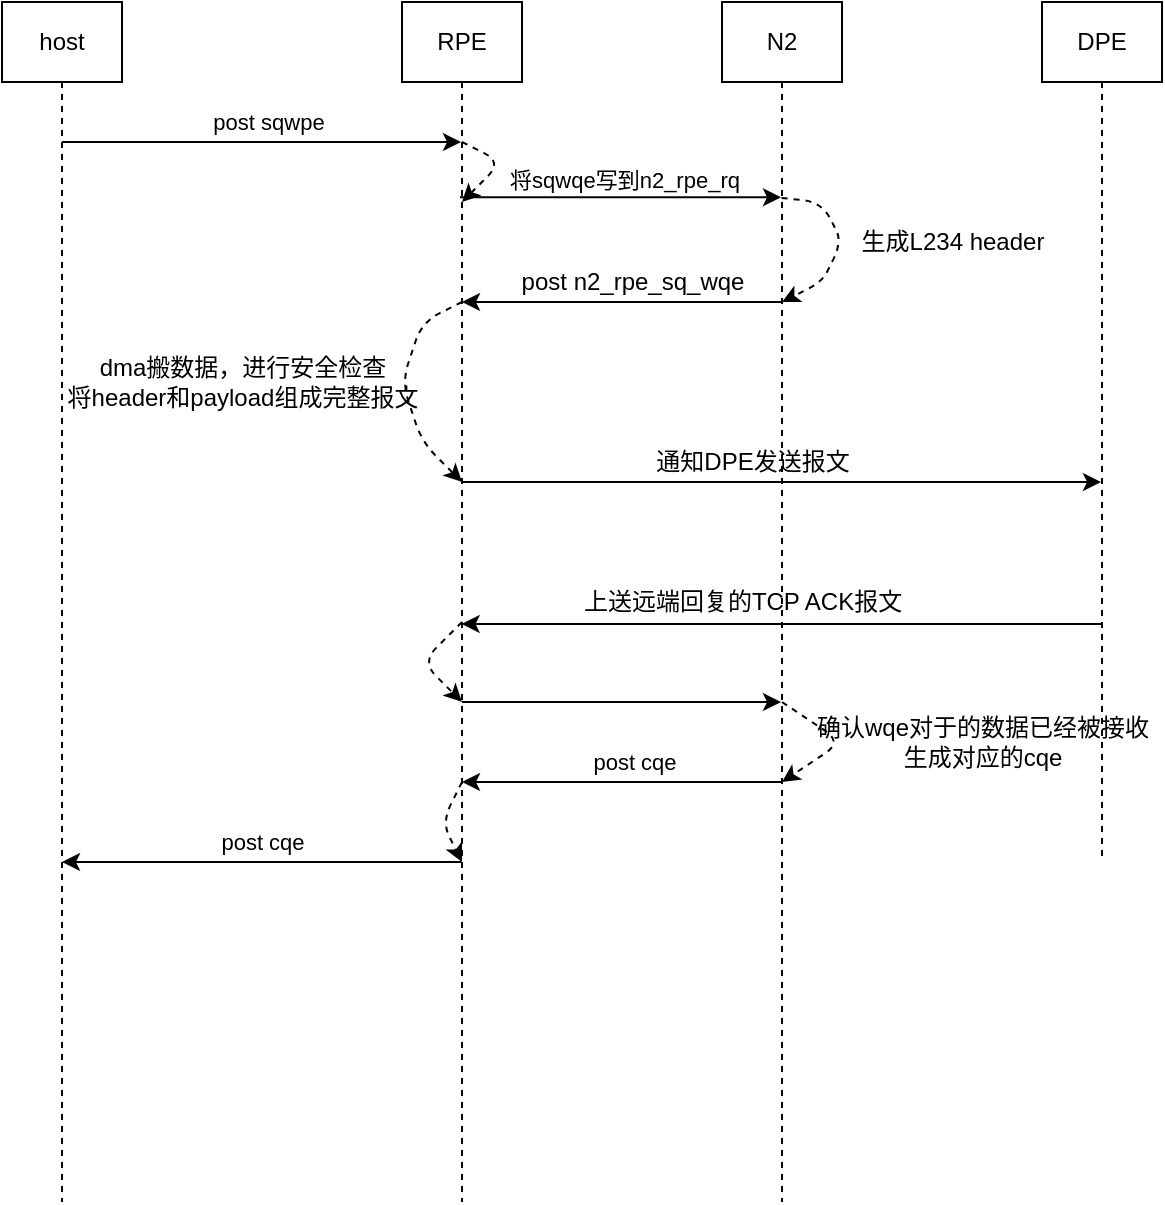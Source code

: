 <mxfile version="15.0.2" type="github">
  <diagram id="C1_X4sTfBII8gcuETevI" name="Page-1">
    <mxGraphModel dx="981" dy="548" grid="1" gridSize="10" guides="1" tooltips="1" connect="1" arrows="1" fold="1" page="1" pageScale="1" pageWidth="827" pageHeight="1169" math="0" shadow="0">
      <root>
        <mxCell id="0" />
        <mxCell id="1" parent="0" />
        <mxCell id="bmGVuFcMd1g0pF1emnTb-1" value="host" style="shape=umlLifeline;perimeter=lifelinePerimeter;whiteSpace=wrap;html=1;container=1;collapsible=0;recursiveResize=0;outlineConnect=0;" vertex="1" parent="1">
          <mxGeometry x="130" y="40" width="60" height="600" as="geometry" />
        </mxCell>
        <mxCell id="bmGVuFcMd1g0pF1emnTb-2" value="RPE" style="shape=umlLifeline;perimeter=lifelinePerimeter;whiteSpace=wrap;html=1;container=1;collapsible=0;recursiveResize=0;outlineConnect=0;" vertex="1" parent="1">
          <mxGeometry x="330" y="40" width="60" height="600" as="geometry" />
        </mxCell>
        <mxCell id="bmGVuFcMd1g0pF1emnTb-16" value="" style="endArrow=classic;html=1;" edge="1" parent="bmGVuFcMd1g0pF1emnTb-2" target="bmGVuFcMd1g0pF1emnTb-14">
          <mxGeometry width="50" height="50" relative="1" as="geometry">
            <mxPoint x="30" y="240" as="sourcePoint" />
            <mxPoint x="80" y="190" as="targetPoint" />
          </mxGeometry>
        </mxCell>
        <mxCell id="bmGVuFcMd1g0pF1emnTb-3" value="N2" style="shape=umlLifeline;perimeter=lifelinePerimeter;whiteSpace=wrap;html=1;container=1;collapsible=0;recursiveResize=0;outlineConnect=0;" vertex="1" parent="1">
          <mxGeometry x="490" y="40" width="60" height="600" as="geometry" />
        </mxCell>
        <mxCell id="bmGVuFcMd1g0pF1emnTb-15" value="" style="endArrow=classic;html=1;" edge="1" parent="bmGVuFcMd1g0pF1emnTb-3" target="bmGVuFcMd1g0pF1emnTb-2">
          <mxGeometry width="50" height="50" relative="1" as="geometry">
            <mxPoint x="30" y="150" as="sourcePoint" />
            <mxPoint x="80" y="100" as="targetPoint" />
          </mxGeometry>
        </mxCell>
        <mxCell id="bmGVuFcMd1g0pF1emnTb-7" value="" style="endArrow=classic;html=1;" edge="1" parent="1" source="bmGVuFcMd1g0pF1emnTb-1" target="bmGVuFcMd1g0pF1emnTb-2">
          <mxGeometry width="50" height="50" relative="1" as="geometry">
            <mxPoint x="250" y="170" as="sourcePoint" />
            <mxPoint x="380" y="60" as="targetPoint" />
            <Array as="points">
              <mxPoint x="280" y="110" />
            </Array>
          </mxGeometry>
        </mxCell>
        <mxCell id="bmGVuFcMd1g0pF1emnTb-12" value="post sqwpe" style="edgeLabel;html=1;align=center;verticalAlign=middle;resizable=0;points=[];" vertex="1" connectable="0" parent="bmGVuFcMd1g0pF1emnTb-7">
          <mxGeometry x="0.028" y="-1" relative="1" as="geometry">
            <mxPoint y="-11" as="offset" />
          </mxGeometry>
        </mxCell>
        <mxCell id="bmGVuFcMd1g0pF1emnTb-13" value="" style="endArrow=classic;html=1;exitX=0.483;exitY=0.096;exitDx=0;exitDy=0;exitPerimeter=0;" edge="1" parent="1">
          <mxGeometry width="50" height="50" relative="1" as="geometry">
            <mxPoint x="358.98" y="137.64" as="sourcePoint" />
            <mxPoint x="519.5" y="137.64" as="targetPoint" />
          </mxGeometry>
        </mxCell>
        <mxCell id="bmGVuFcMd1g0pF1emnTb-24" value="将sqwqe写到n2_rpe_rq" style="edgeLabel;html=1;align=center;verticalAlign=middle;resizable=0;points=[];" vertex="1" connectable="0" parent="bmGVuFcMd1g0pF1emnTb-13">
          <mxGeometry x="-0.209" relative="1" as="geometry">
            <mxPoint x="18" y="-9" as="offset" />
          </mxGeometry>
        </mxCell>
        <mxCell id="bmGVuFcMd1g0pF1emnTb-14" value="DPE" style="shape=umlLifeline;perimeter=lifelinePerimeter;whiteSpace=wrap;html=1;container=1;collapsible=0;recursiveResize=0;outlineConnect=0;" vertex="1" parent="1">
          <mxGeometry x="650" y="40" width="60" height="430" as="geometry" />
        </mxCell>
        <mxCell id="bmGVuFcMd1g0pF1emnTb-20" value="" style="endArrow=classic;html=1;dashed=1;" edge="1" parent="1">
          <mxGeometry width="50" height="50" relative="1" as="geometry">
            <mxPoint x="360" y="190" as="sourcePoint" />
            <mxPoint x="360" y="280" as="targetPoint" />
            <Array as="points">
              <mxPoint x="340" y="200" />
              <mxPoint x="330" y="230" />
              <mxPoint x="340" y="260" />
            </Array>
          </mxGeometry>
        </mxCell>
        <mxCell id="bmGVuFcMd1g0pF1emnTb-21" value="" style="endArrow=classic;html=1;dashed=1;" edge="1" parent="1">
          <mxGeometry width="50" height="50" relative="1" as="geometry">
            <mxPoint x="519.81" y="138" as="sourcePoint" />
            <mxPoint x="520" y="190" as="targetPoint" />
            <Array as="points">
              <mxPoint x="540" y="140" />
              <mxPoint x="550" y="160" />
              <mxPoint x="540" y="180" />
            </Array>
          </mxGeometry>
        </mxCell>
        <mxCell id="bmGVuFcMd1g0pF1emnTb-22" value="" style="endArrow=classic;html=1;dashed=1;" edge="1" parent="1">
          <mxGeometry width="50" height="50" relative="1" as="geometry">
            <mxPoint x="360" y="110" as="sourcePoint" />
            <mxPoint x="360" y="140" as="targetPoint" />
            <Array as="points">
              <mxPoint x="380" y="120" />
            </Array>
          </mxGeometry>
        </mxCell>
        <mxCell id="bmGVuFcMd1g0pF1emnTb-25" value="生成L234 header" style="text;html=1;align=center;verticalAlign=middle;resizable=0;points=[];autosize=1;strokeColor=none;" vertex="1" parent="1">
          <mxGeometry x="550" y="150" width="110" height="20" as="geometry" />
        </mxCell>
        <mxCell id="bmGVuFcMd1g0pF1emnTb-26" value="post n2_rpe_sq_wqe" style="text;html=1;align=center;verticalAlign=middle;resizable=0;points=[];autosize=1;strokeColor=none;" vertex="1" parent="1">
          <mxGeometry x="380" y="170" width="130" height="20" as="geometry" />
        </mxCell>
        <mxCell id="bmGVuFcMd1g0pF1emnTb-27" value="dma搬数据，进行安全检查&lt;br&gt;将header和payload组成完整报文" style="text;html=1;align=center;verticalAlign=middle;resizable=0;points=[];autosize=1;strokeColor=none;" vertex="1" parent="1">
          <mxGeometry x="155" y="215" width="190" height="30" as="geometry" />
        </mxCell>
        <mxCell id="bmGVuFcMd1g0pF1emnTb-28" value="通知DPE发送报文" style="text;html=1;align=center;verticalAlign=middle;resizable=0;points=[];autosize=1;strokeColor=none;" vertex="1" parent="1">
          <mxGeometry x="450" y="260" width="110" height="20" as="geometry" />
        </mxCell>
        <mxCell id="bmGVuFcMd1g0pF1emnTb-29" value="" style="endArrow=classic;html=1;" edge="1" parent="1">
          <mxGeometry width="50" height="50" relative="1" as="geometry">
            <mxPoint x="679.5" y="351" as="sourcePoint" />
            <mxPoint x="359.81" y="351" as="targetPoint" />
          </mxGeometry>
        </mxCell>
        <mxCell id="bmGVuFcMd1g0pF1emnTb-30" value="上送远端回复的TCP ACK报文" style="text;html=1;align=center;verticalAlign=middle;resizable=0;points=[];autosize=1;strokeColor=none;" vertex="1" parent="1">
          <mxGeometry x="415" y="330" width="170" height="20" as="geometry" />
        </mxCell>
        <mxCell id="bmGVuFcMd1g0pF1emnTb-32" value="" style="endArrow=classic;html=1;" edge="1" parent="1" source="bmGVuFcMd1g0pF1emnTb-3" target="bmGVuFcMd1g0pF1emnTb-2">
          <mxGeometry width="50" height="50" relative="1" as="geometry">
            <mxPoint x="510" y="470" as="sourcePoint" />
            <mxPoint x="560" y="420" as="targetPoint" />
            <Array as="points">
              <mxPoint x="390" y="430" />
            </Array>
          </mxGeometry>
        </mxCell>
        <mxCell id="bmGVuFcMd1g0pF1emnTb-34" value="post cqe" style="edgeLabel;html=1;align=center;verticalAlign=middle;resizable=0;points=[];" vertex="1" connectable="0" parent="bmGVuFcMd1g0pF1emnTb-32">
          <mxGeometry x="-0.087" y="-1" relative="1" as="geometry">
            <mxPoint x="-1" y="-9" as="offset" />
          </mxGeometry>
        </mxCell>
        <mxCell id="bmGVuFcMd1g0pF1emnTb-31" value="" style="endArrow=classic;html=1;" edge="1" parent="1">
          <mxGeometry width="50" height="50" relative="1" as="geometry">
            <mxPoint x="360" y="390" as="sourcePoint" />
            <mxPoint x="519.5" y="390" as="targetPoint" />
          </mxGeometry>
        </mxCell>
        <mxCell id="bmGVuFcMd1g0pF1emnTb-33" value="" style="endArrow=classic;html=1;" edge="1" parent="1" source="bmGVuFcMd1g0pF1emnTb-2" target="bmGVuFcMd1g0pF1emnTb-1">
          <mxGeometry width="50" height="50" relative="1" as="geometry">
            <mxPoint x="360" y="500" as="sourcePoint" />
            <mxPoint x="410" y="450" as="targetPoint" />
            <Array as="points">
              <mxPoint x="280" y="470" />
            </Array>
          </mxGeometry>
        </mxCell>
        <mxCell id="bmGVuFcMd1g0pF1emnTb-35" value="post cqe" style="edgeLabel;html=1;align=center;verticalAlign=middle;resizable=0;points=[];" vertex="1" connectable="0" parent="1">
          <mxGeometry x="259.997" y="460" as="geometry" />
        </mxCell>
        <mxCell id="bmGVuFcMd1g0pF1emnTb-36" value="" style="endArrow=classic;html=1;dashed=1;" edge="1" parent="1">
          <mxGeometry width="50" height="50" relative="1" as="geometry">
            <mxPoint x="360" y="350" as="sourcePoint" />
            <mxPoint x="360" y="390" as="targetPoint" />
            <Array as="points">
              <mxPoint x="340" y="370" />
            </Array>
          </mxGeometry>
        </mxCell>
        <mxCell id="bmGVuFcMd1g0pF1emnTb-37" value="" style="endArrow=classic;html=1;dashed=1;" edge="1" parent="1" target="bmGVuFcMd1g0pF1emnTb-3">
          <mxGeometry width="50" height="50" relative="1" as="geometry">
            <mxPoint x="519.81" y="390" as="sourcePoint" />
            <mxPoint x="590" y="390" as="targetPoint" />
          </mxGeometry>
        </mxCell>
        <mxCell id="bmGVuFcMd1g0pF1emnTb-39" value="" style="endArrow=classic;html=1;dashed=1;" edge="1" parent="1" source="bmGVuFcMd1g0pF1emnTb-3">
          <mxGeometry width="50" height="50" relative="1" as="geometry">
            <mxPoint x="550" y="440" as="sourcePoint" />
            <mxPoint x="520" y="430" as="targetPoint" />
          </mxGeometry>
        </mxCell>
        <mxCell id="bmGVuFcMd1g0pF1emnTb-40" value="" style="endArrow=classic;html=1;dashed=1;" edge="1" parent="1">
          <mxGeometry width="50" height="50" relative="1" as="geometry">
            <mxPoint x="520" y="390" as="sourcePoint" />
            <mxPoint x="520" y="430" as="targetPoint" />
            <Array as="points">
              <mxPoint x="550" y="410" />
            </Array>
          </mxGeometry>
        </mxCell>
        <mxCell id="bmGVuFcMd1g0pF1emnTb-41" value="确认wqe对于的数据已经被接收&lt;br&gt;生成对应的cqe" style="text;html=1;align=center;verticalAlign=middle;resizable=0;points=[];autosize=1;strokeColor=none;" vertex="1" parent="1">
          <mxGeometry x="530" y="395" width="180" height="30" as="geometry" />
        </mxCell>
        <mxCell id="bmGVuFcMd1g0pF1emnTb-42" value="" style="endArrow=classic;html=1;dashed=1;" edge="1" parent="1">
          <mxGeometry width="50" height="50" relative="1" as="geometry">
            <mxPoint x="360" y="430" as="sourcePoint" />
            <mxPoint x="360" y="470" as="targetPoint" />
            <Array as="points">
              <mxPoint x="350" y="450" />
            </Array>
          </mxGeometry>
        </mxCell>
      </root>
    </mxGraphModel>
  </diagram>
</mxfile>
